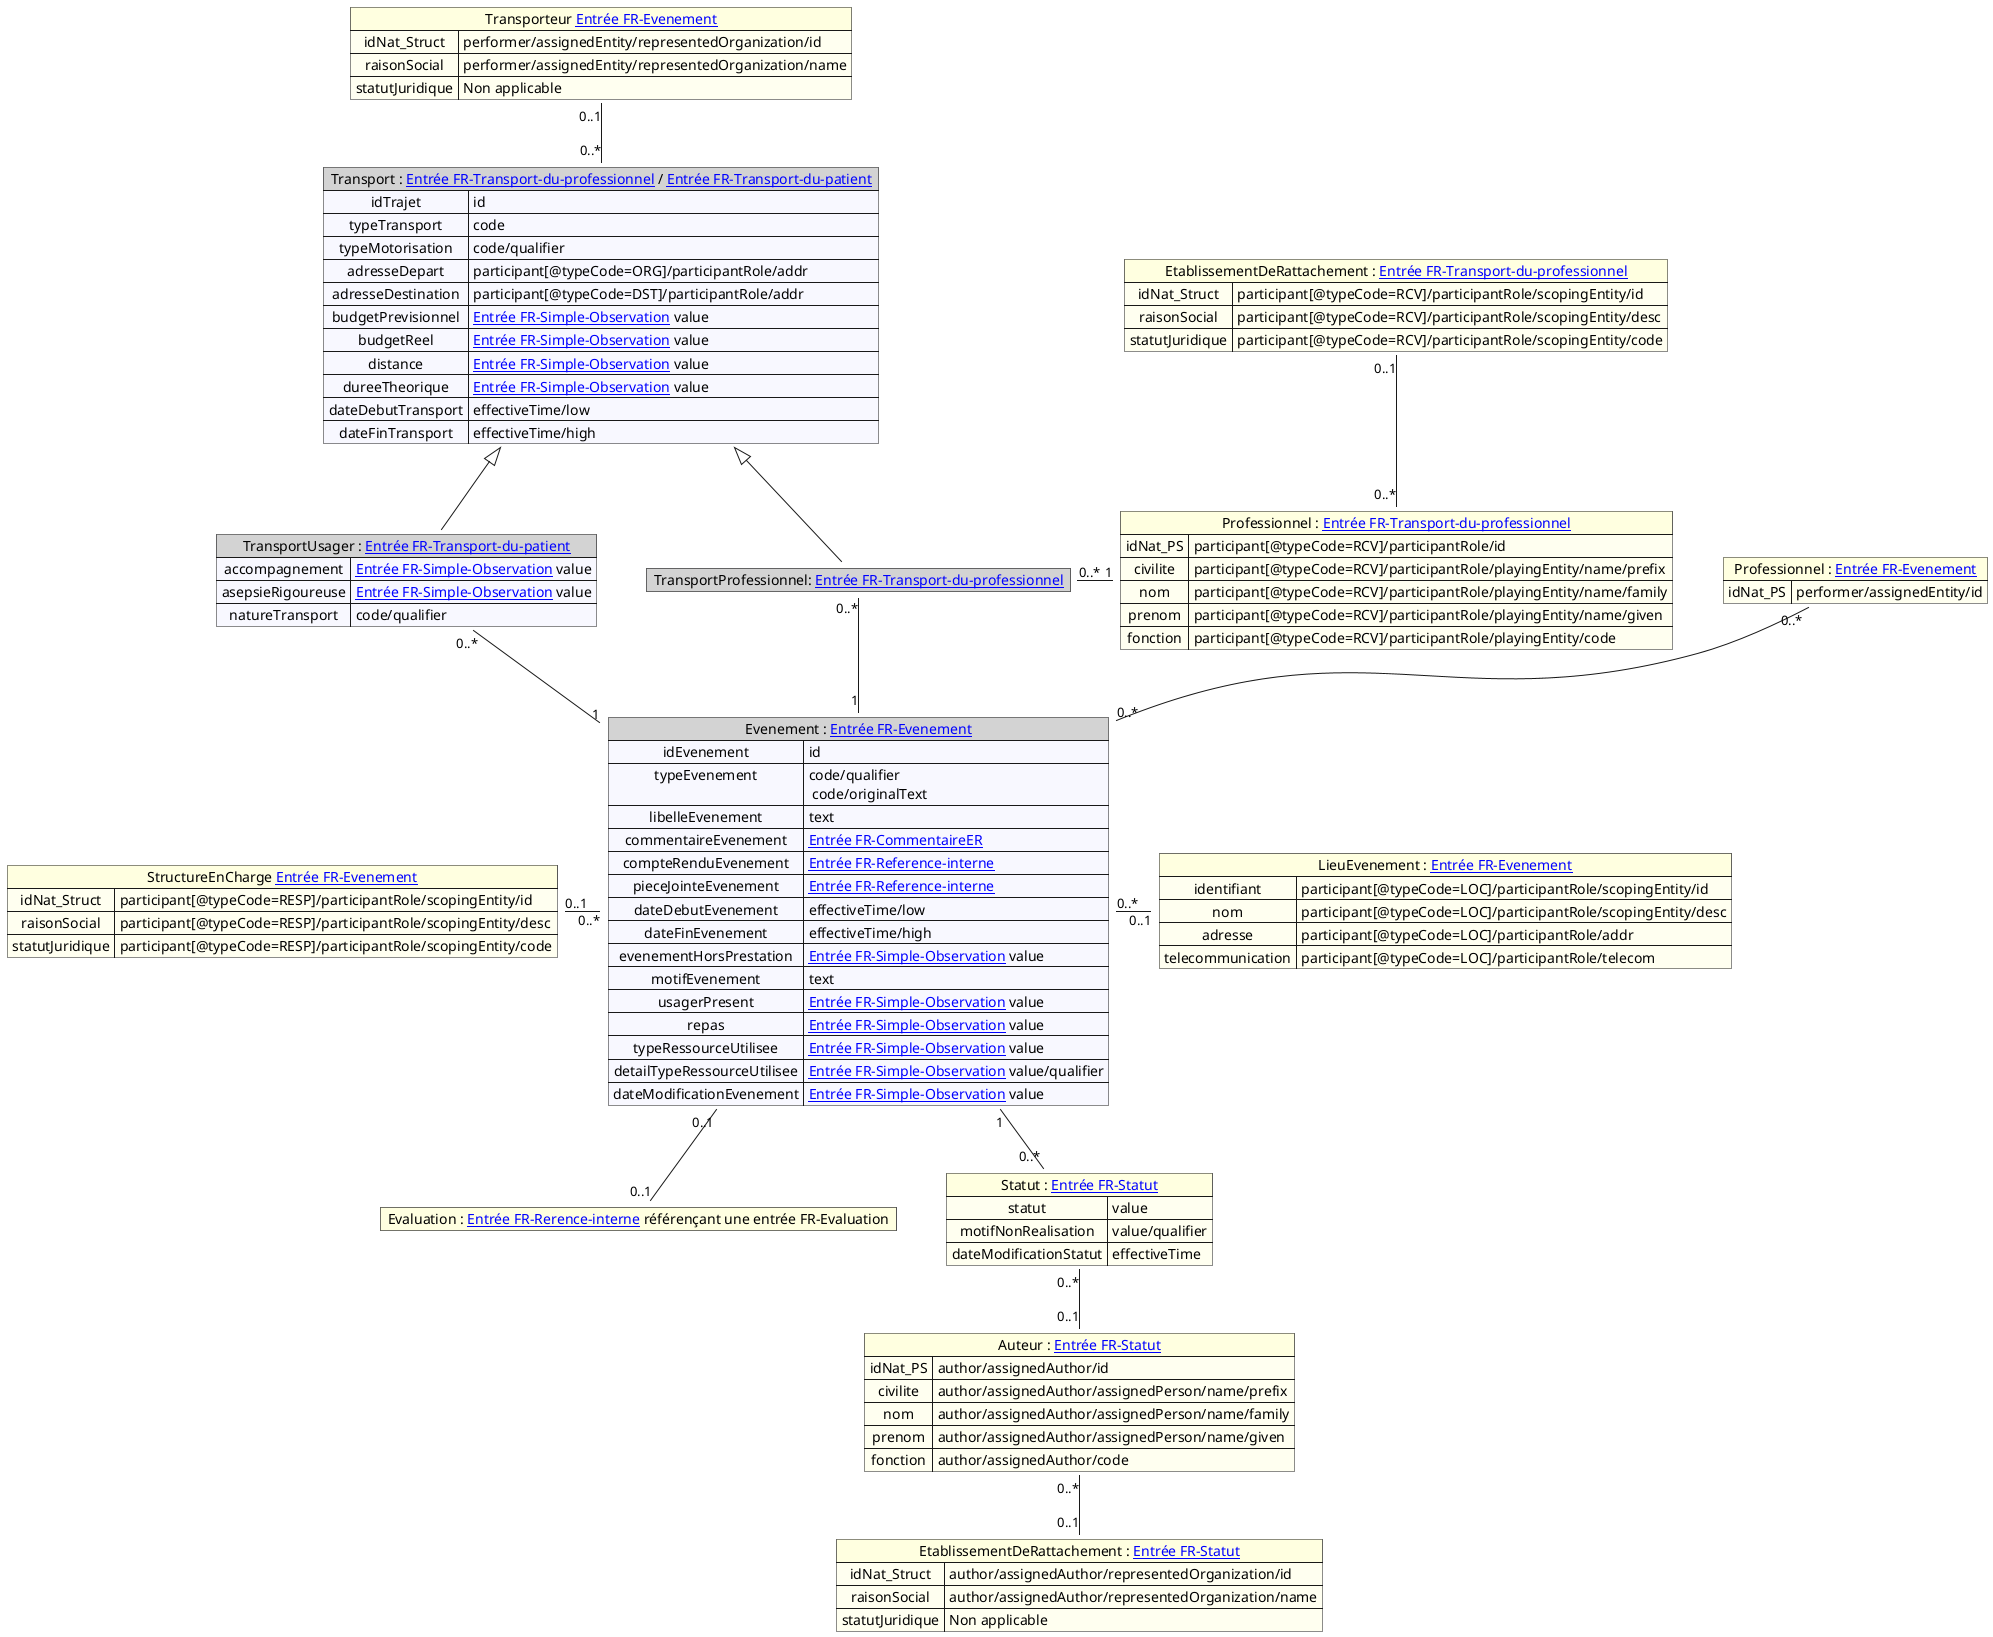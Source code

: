 @startuml


map "Evenement : [[contenu_dossier_corps_cda.html#entrée-fr-evenement Entrée FR-Evenement]]" as Evenement #back:ghostWhite;header:LightGray {
    idEvenement => id
    typeEvenement => code/qualifier \n code/originalText
    libelleEvenement => text
    commentaireEvenement => [[contenu_dossier_corps_cda.html#entrée-fr-commentaire-er Entrée FR-CommentaireER]]
    compteRenduEvenement => [[contenu_dossier_corps_cda.html#entrée-fr-reference-interne Entrée FR-Reference-interne]]
    pieceJointeEvenement => [[contenu_dossier_corps_cda.html#entrée-fr-reference-interne Entrée FR-Reference-interne]]
    dateDebutEvenement => effectiveTime/low
    dateFinEvenement => effectiveTime/high
    evenementHorsPrestation => [[contenu_dossier_corps_cda.html#entrée-fr-simple-observation Entrée FR-Simple-Observation]] value
    motifEvenement => text
    usagerPresent => [[contenu_dossier_corps_cda.html#entrée-fr-simple-observation Entrée FR-Simple-Observation]] value
    repas => [[contenu_dossier_corps_cda.html#entrée-fr-simple-observation Entrée FR-Simple-Observation]] value
    typeRessourceUtilisee => [[contenu_dossier_corps_cda.html#entrée-fr-simple-observation Entrée FR-Simple-Observation]] value
    detailTypeRessourceUtilisee => [[contenu_dossier_corps_cda.html#entrée-fr-simple-observation Entrée FR-Simple-Observation]] value/qualifier
    dateModificationEvenement => [[contenu_dossier_corps_cda.html#entrée-fr-simple-observation Entrée FR-Simple-Observation]] value
}
map "Transport : [[contenu_dossier_corps_cda.html#entrée-fr-transport-du-professionnel Entrée FR-Transport-du-professionnel]] / [[contenu_dossier_corps_cda.html#entrée-fr-transport-du-patient Entrée FR-Transport-du-patient]]" as Transport#back:ghostWhite;header:LightGray {
    idTrajet => id
    typeTransport => code
    typeMotorisation => code/qualifier
    adresseDepart => participant[@typeCode=ORG]/participantRole/addr
    adresseDestination => participant[@typeCode=DST]/participantRole/addr
    budgetPrevisionnel => [[contenu_dossier_corps_cda.html#entrée-fr-simple-observation Entrée FR-Simple-Observation]] value
    budgetReel => [[contenu_dossier_corps_cda.html#entrée-fr-simple-observation Entrée FR-Simple-Observation]] value
    distance => [[contenu_dossier_corps_cda.html#entrée-fr-simple-observation Entrée FR-Simple-Observation]] value
    dureeTheorique => [[contenu_dossier_corps_cda.html#entrée-fr-simple-observation Entrée FR-Simple-Observation]] value
    dateDebutTransport => effectiveTime/low
    dateFinTransport => effectiveTime/high

}
map "Professionnel : [[contenu_dossier_corps_cda.html#entrée-fr-transport-du-professionnel Entrée FR-Transport-du-professionnel]]" as ProfessionnelTransport #back:Ivory;header:LightYellow  {
    idNat_PS => participant[@typeCode=RCV]/participantRole/id
    civilite => participant[@typeCode=RCV]/participantRole/playingEntity/name/prefix
    nom => participant[@typeCode=RCV]/participantRole/playingEntity/name/family
    prenom => participant[@typeCode=RCV]/participantRole/playingEntity/name/given
    fonction => participant[@typeCode=RCV]/participantRole/playingEntity/code
}

map "EtablissementDeRattachement : [[contenu_dossier_corps_cda.html#entrée-fr-transport-du-professionnel Entrée FR-Transport-du-professionnel]]" as etablissementDeRattachement #back:Ivory;header:LightYellow {
    idNat_Struct => participant[@typeCode=RCV]/participantRole/scopingEntity/id
    raisonSocial => participant[@typeCode=RCV]/participantRole/scopingEntity/desc
    statutJuridique => participant[@typeCode=RCV]/participantRole/scopingEntity/code
}

map "Transporteur [[contenu_dossier_corps_cda.html#entrée-fr-evenement Entrée FR-Evenement]]" as transporteur #back:Ivory;header:LightYellow  {
    idNat_Struct => performer/assignedEntity/representedOrganization/id
    raisonSocial => performer/assignedEntity/representedOrganization/name
    statutJuridique =>  Non applicable
}

map "StructureEnCharge [[contenu_dossier_corps_cda.html#entrée-fr-evenement Entrée FR-Evenement]]" as structureEnCharge #back:Ivory;header:LightYellow  {
    idNat_Struct => participant[@typeCode=RESP]/participantRole/scopingEntity/id
    raisonSocial => participant[@typeCode=RESP]/participantRole/scopingEntity/desc
    statutJuridique => participant[@typeCode=RESP]/participantRole/scopingEntity/code
}


map "TransportProfessionnel: [[contenu_dossier_corps_cda.html#entrée-fr-transport-du-professionnel Entrée FR-Transport-du-professionnel]]" as TransportPro#back:ghostWhite;header:LightGray {
}



map "TransportUsager : [[contenu_dossier_corps_cda.html#entrée-fr-transport-du-patient Entrée FR-Transport-du-patient]]" as TransportUsager#back:ghostWhite;header:LightGray {
    accompagnement => [[contenu_dossier_corps_cda.html#entrée-fr-simple-observation Entrée FR-Simple-Observation]] value
    asepsieRigoureuse => [[contenu_dossier_corps_cda.html#entrée-fr-simple-observation Entrée FR-Simple-Observation]] value
    natureTransport => code/qualifier

}

map "LieuEvenement : [[contenu_dossier_corps_cda.html#entrée-fr-evenement Entrée FR-Evenement]]" as Lieu #back:Ivory;header:LightYellow  {
    identifiant => participant[@typeCode=LOC]/participantRole/scopingEntity/id    
    nom => participant[@typeCode=LOC]/participantRole/scopingEntity/desc
    adresse => participant[@typeCode=LOC]/participantRole/addr
    telecommunication => participant[@typeCode=LOC]/participantRole/telecom 
}

map "Evaluation : [[contenu_dossier_corps_cda.html#entrée-fr-reference-interne Entrée FR-Rerence-interne]] référençant une entrée FR-Evaluation" as Evaluation #back:Ivory;header:LightYellow {
}

map "Statut : [[contenu_dossier_corps_cda.html#entrée-fr-statut Entrée FR-Statut]]" as Statut #back:Ivory;header:LightYellow{
    statut => value
    motifNonRealisation => value/qualifier
    dateModificationStatut => effectiveTime
}

map "Professionnel : [[contenu_dossier_corps_cda.html#entrée-fr-evenement Entrée FR-Evenement]]" as ProfessionnelEvn #back:Ivory;header:LightYellow{
    idNat_PS => performer/assignedEntity/id
}

map "Auteur : [[contenu_dossier_corps_cda.html#entrée-fr-statut Entrée FR-Statut]]" as AuteurStatut #back:Ivory;header:LightYellow {
    idNat_PS => author/assignedAuthor/id
    civilite => author/assignedAuthor/assignedPerson/name/prefix
    nom => author/assignedAuthor/assignedPerson/name/family
    prenom => author/assignedAuthor/assignedPerson/name/given
    fonction => author/assignedAuthor/code
}

map "EtablissementDeRattachement : [[contenu_dossier_corps_cda.html#entrée-fr-statut Entrée FR-Statut]]" as etablissementDeRattachementAuthStatut #back:Ivory;header:LightYellow {
    idNat_Struct => author/assignedAuthor/representedOrganization/id
    raisonSocial => author/assignedAuthor/representedOrganization/name
    statutJuridique => Non applicable
}




Evenement "1" -- "0..*" Statut
Evenement "0..*" -right- "0..1" Lieu  
ProfessionnelEvn "0..*" -- "0..*" Evenement
structureEnCharge "0..1" -right- "0..*" Evenement
Evenement "1" -up- "0..*" TransportPro 
TransportPro "0..*" -right- "1" ProfessionnelTransport
etablissementDeRattachement "0..1" -- "0..*" ProfessionnelTransport
Transport <|-- TransportPro
Transport <|-- TransportUsager
TransportUsager "0..*" -- "1" Evenement
Evenement "0..1" -- "0..1" Evaluation
transporteur "0..1" -- "0..*" Transport
Statut "0..*" -- "0..1" AuteurStatut
AuteurStatut "0..*" -- "0..1" etablissementDeRattachementAuthStatut




@enduml
